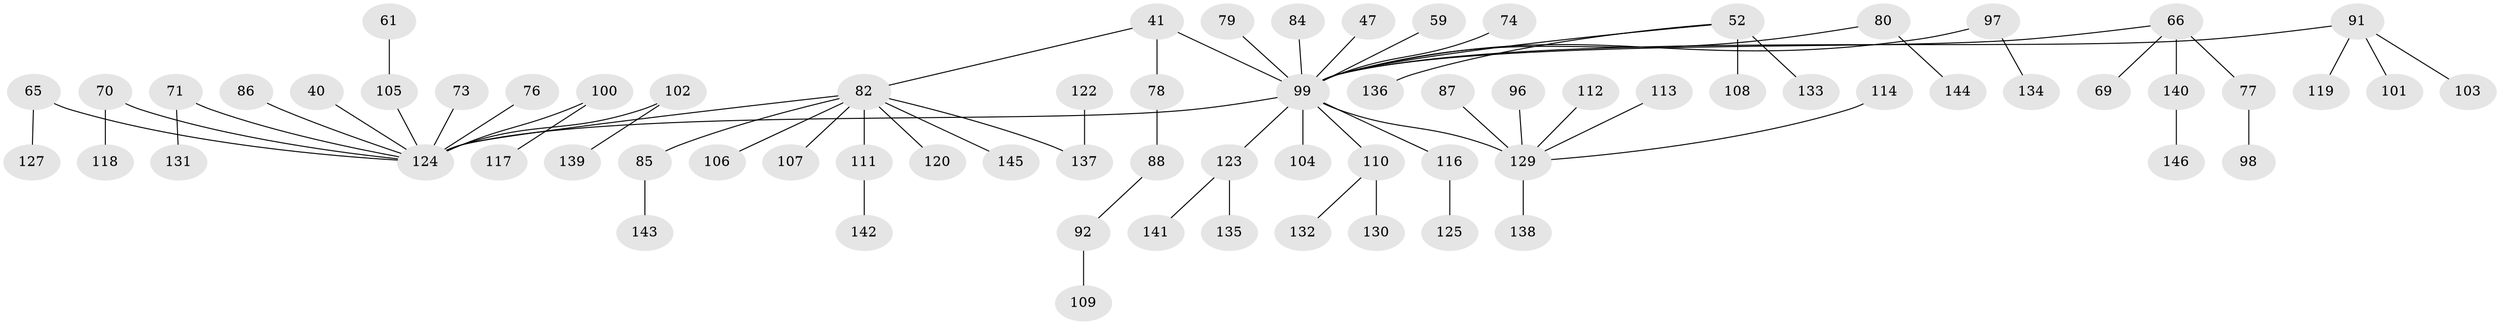 // original degree distribution, {4: 0.0547945205479452, 8: 0.00684931506849315, 7: 0.00684931506849315, 5: 0.0273972602739726, 6: 0.0273972602739726, 2: 0.2945205479452055, 3: 0.14383561643835616, 1: 0.4383561643835616}
// Generated by graph-tools (version 1.1) at 2025/42/03/09/25 04:42:12]
// undirected, 73 vertices, 73 edges
graph export_dot {
graph [start="1"]
  node [color=gray90,style=filled];
  40;
  41 [super="+9"];
  47;
  52;
  59;
  61;
  65;
  66 [super="+48"];
  69;
  70;
  71;
  73 [super="+46"];
  74;
  76;
  77 [super="+62"];
  78;
  79 [super="+11"];
  80 [super="+55"];
  82 [super="+57+81"];
  84 [super="+58"];
  85 [super="+51"];
  86 [super="+43"];
  87;
  88;
  91 [super="+22+53"];
  92;
  96 [super="+39"];
  97 [super="+83"];
  98;
  99 [super="+4+8+18+21"];
  100;
  101;
  102;
  103;
  104 [super="+33"];
  105 [super="+60"];
  106;
  107;
  108;
  109;
  110 [super="+63"];
  111;
  112;
  113;
  114;
  116 [super="+89+93"];
  117;
  118;
  119;
  120;
  122;
  123 [super="+121"];
  124 [super="+6+14+115"];
  125;
  127;
  129 [super="+68+64+28+128"];
  130;
  131;
  132;
  133 [super="+95"];
  134;
  135;
  136;
  137 [super="+90"];
  138;
  139;
  140 [super="+126"];
  141;
  142;
  143;
  144;
  145;
  146;
  40 -- 124;
  41 -- 99 [weight=2];
  41 -- 78;
  41 -- 82;
  47 -- 99;
  52 -- 108;
  52 -- 133 [weight=2];
  52 -- 136;
  52 -- 99;
  59 -- 99;
  61 -- 105;
  65 -- 127;
  65 -- 124;
  66 -- 99;
  66 -- 69;
  66 -- 77 [weight=2];
  66 -- 140;
  70 -- 118;
  70 -- 124;
  71 -- 131;
  71 -- 124;
  73 -- 124;
  74 -- 99;
  76 -- 124;
  77 -- 98;
  78 -- 88;
  79 -- 99;
  80 -- 144;
  80 -- 99;
  82 -- 85;
  82 -- 120;
  82 -- 137;
  82 -- 145;
  82 -- 106;
  82 -- 107;
  82 -- 124;
  82 -- 111;
  84 -- 99;
  85 -- 143;
  86 -- 124;
  87 -- 129;
  88 -- 92;
  91 -- 101;
  91 -- 99;
  91 -- 119;
  91 -- 103;
  92 -- 109;
  96 -- 129;
  97 -- 99;
  97 -- 134;
  99 -- 124 [weight=2];
  99 -- 110 [weight=2];
  99 -- 129 [weight=2];
  99 -- 104;
  99 -- 116;
  99 -- 123;
  100 -- 117;
  100 -- 124;
  102 -- 139;
  102 -- 124;
  105 -- 124;
  110 -- 130;
  110 -- 132;
  111 -- 142;
  112 -- 129;
  113 -- 129;
  114 -- 129;
  116 -- 125;
  122 -- 137;
  123 -- 135;
  123 -- 141;
  129 -- 138;
  140 -- 146;
}
